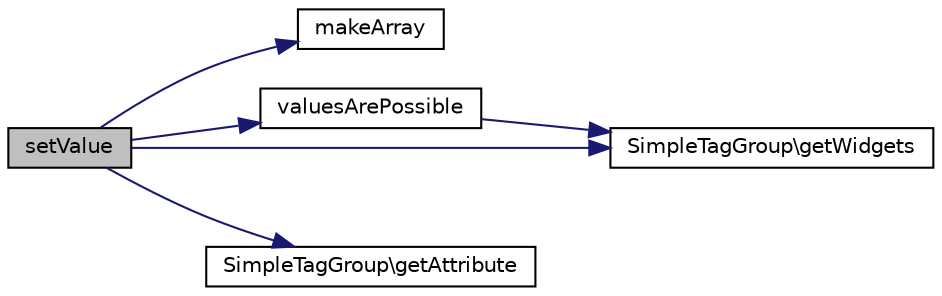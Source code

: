 digraph "setValue"
{
  edge [fontname="Helvetica",fontsize="10",labelfontname="Helvetica",labelfontsize="10"];
  node [fontname="Helvetica",fontsize="10",shape=record];
  rankdir="LR";
  Node1 [label="setValue",height=0.2,width=0.4,color="black", fillcolor="grey75", style="filled" fontcolor="black"];
  Node1 -> Node2 [color="midnightblue",fontsize="10",style="solid",fontname="Helvetica"];
  Node2 [label="makeArray",height=0.2,width=0.4,color="black", fillcolor="white", style="filled",URL="$class_simple_checkbox_group.html#ae3a6a090729f08bfbbb77b8573cd6c62"];
  Node1 -> Node3 [color="midnightblue",fontsize="10",style="solid",fontname="Helvetica"];
  Node3 [label="valuesArePossible",height=0.2,width=0.4,color="black", fillcolor="white", style="filled",URL="$class_simple_checkbox_group.html#a4a422f53669ed90857aff1d032cfc6a0"];
  Node3 -> Node4 [color="midnightblue",fontsize="10",style="solid",fontname="Helvetica"];
  Node4 [label="SimpleTagGroup\\getWidgets",height=0.2,width=0.4,color="black", fillcolor="white", style="filled",URL="$class_simple_tag_group.html#a7208013014041ba1e26ddaa5eb273375"];
  Node1 -> Node4 [color="midnightblue",fontsize="10",style="solid",fontname="Helvetica"];
  Node1 -> Node5 [color="midnightblue",fontsize="10",style="solid",fontname="Helvetica"];
  Node5 [label="SimpleTagGroup\\getAttribute",height=0.2,width=0.4,color="black", fillcolor="white", style="filled",URL="$class_simple_tag_group.html#a23c799cbfa1a6b6e2079dbbcf46ab4f7"];
}
